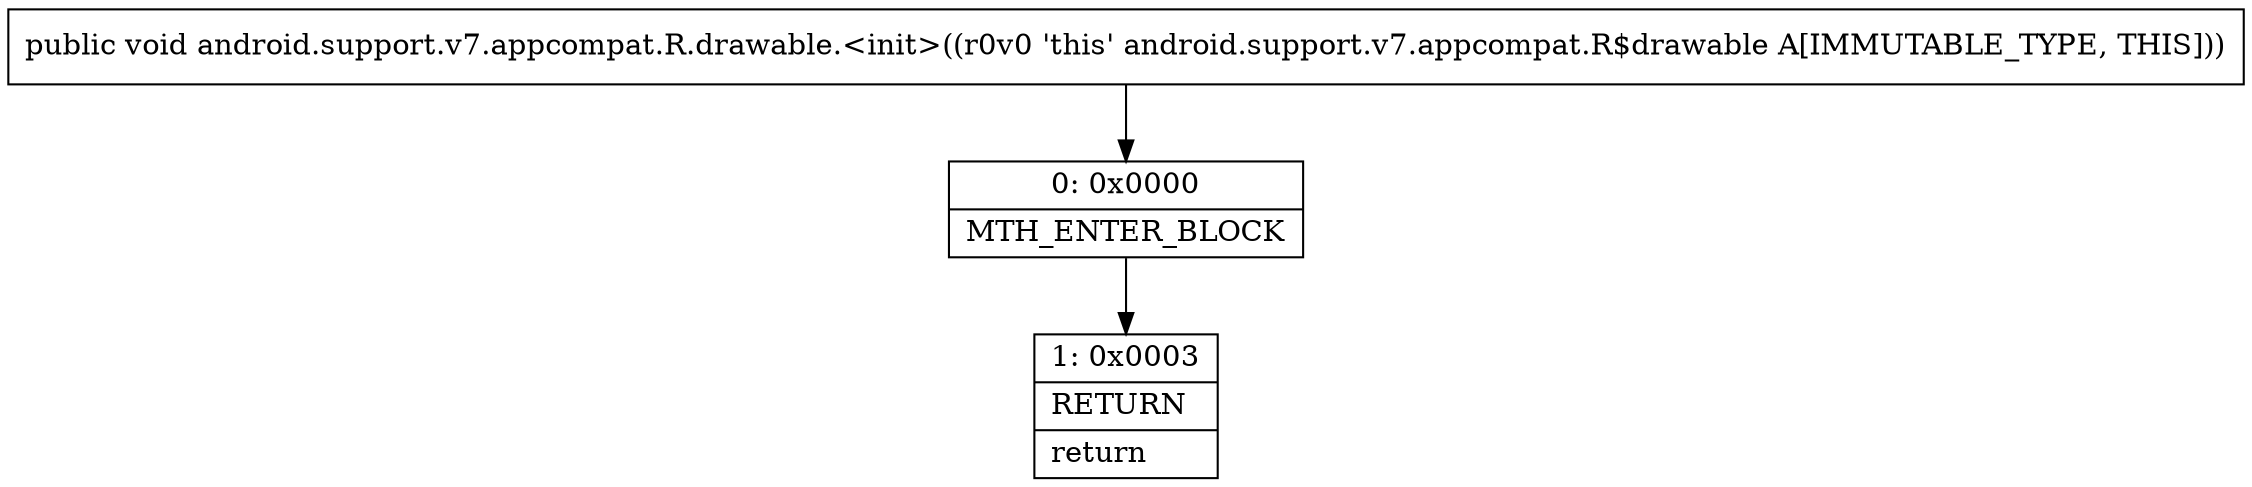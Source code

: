 digraph "CFG forandroid.support.v7.appcompat.R.drawable.\<init\>()V" {
Node_0 [shape=record,label="{0\:\ 0x0000|MTH_ENTER_BLOCK\l}"];
Node_1 [shape=record,label="{1\:\ 0x0003|RETURN\l|return\l}"];
MethodNode[shape=record,label="{public void android.support.v7.appcompat.R.drawable.\<init\>((r0v0 'this' android.support.v7.appcompat.R$drawable A[IMMUTABLE_TYPE, THIS])) }"];
MethodNode -> Node_0;
Node_0 -> Node_1;
}

